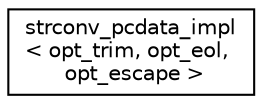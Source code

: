 digraph "Graphical Class Hierarchy"
{
  edge [fontname="Helvetica",fontsize="10",labelfontname="Helvetica",labelfontsize="10"];
  node [fontname="Helvetica",fontsize="10",shape=record];
  rankdir="LR";
  Node1 [label="strconv_pcdata_impl\l\< opt_trim, opt_eol,\l opt_escape \>",height=0.2,width=0.4,color="black", fillcolor="white", style="filled",URL="$structstrconv__pcdata__impl.html"];
}
